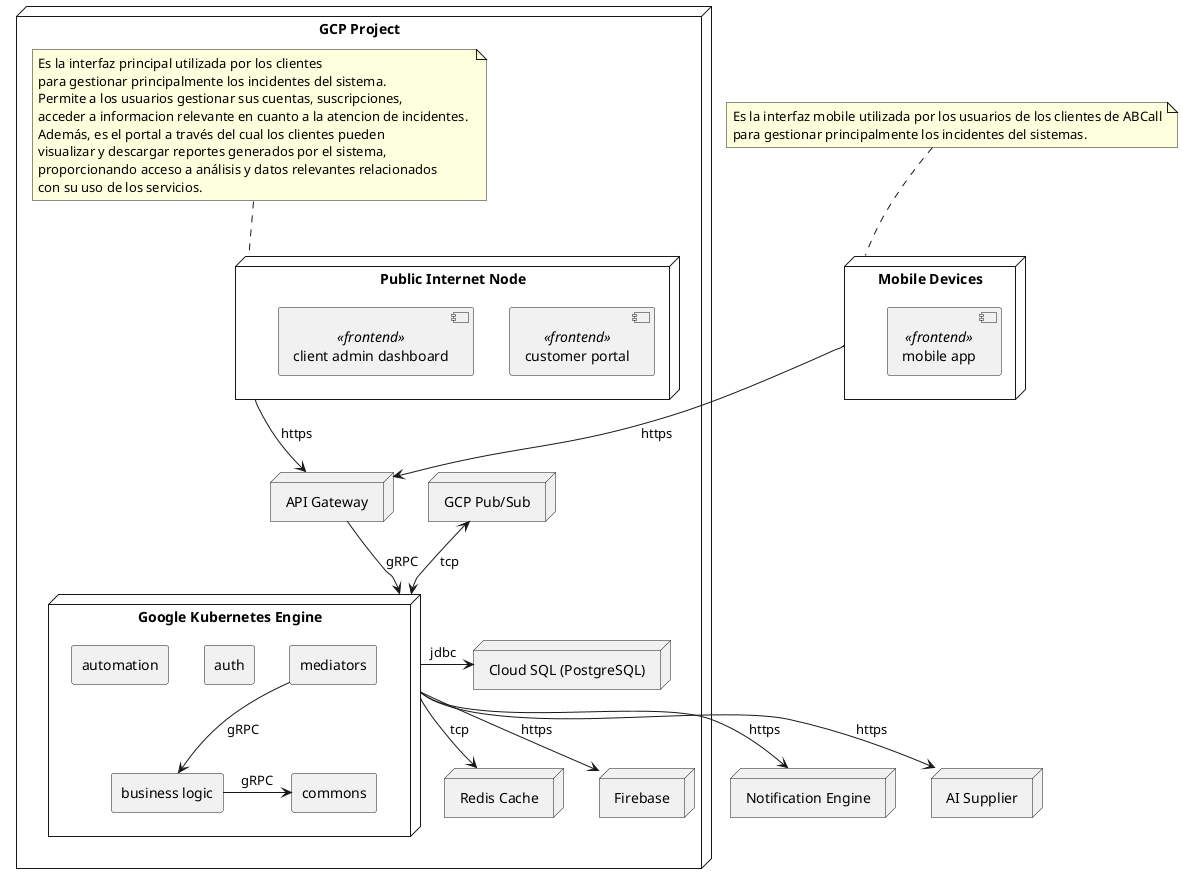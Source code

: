 @startuml deployment-diagram
skinparam packageStyle rectangle

node "GCP Project" {
    node "API Gateway" {
    }

    node "Google Kubernetes Engine" {

        rectangle mediators {
        }

        rectangle auth {
        }

        rectangle "business logic" {
        }

        rectangle automation {
        }

        [mediators] -down-> [business logic] : gRPC
        [business logic] -right-> [commons] : gRPC

        rectangle commons {
        }

        
        
    }

    node "Cloud SQL (PostgreSQL)" {
    }

    node "Redis Cache" {
    }
    
    node "Public Internet Node" {
        [customer portal] <<frontend>>
        [client admin dashboard] <<frontend>>
    }

    note top of [Public Internet Node]
        Es la interfaz principal utilizada por los clientes 
        para gestionar principalmente los incidentes del sistema. 
        Permite a los usuarios gestionar sus cuentas, suscripciones, 
        acceder a informacion relevante en cuanto a la atencion de incidentes. 
        Además, es el portal a través del cual los clientes pueden 
        visualizar y descargar reportes generados por el sistema, 
        proporcionando acceso a análisis y datos relevantes relacionados 
        con su uso de los servicios.
    end note

    node "GCP Pub/Sub" {
    }

    node "Firebase" {
    }
}

node "Mobile Devices" {
    [mobile app] <<frontend>>
}

note top of [Mobile Devices]
        Es la interfaz mobile utilizada por los usuarios de los clientes de ABCall
        para gestionar principalmente los incidentes del sistemas.
    end note

node "Notification Engine" {
}

node "AI Supplier" {
}

[Public Internet Node] -down-> [API Gateway] : https
[Mobile Devices] -down-> [API Gateway] : https

[API Gateway] -down-> [Google Kubernetes Engine] : gRPC
[Google Kubernetes Engine] -left-> [Cloud SQL (PostgreSQL)] : jdbc
[Google Kubernetes Engine] -down-> [Redis Cache] : tcp
[Google Kubernetes Engine] <-up-> [GCP Pub/Sub] : tcp
[Google Kubernetes Engine] -down-> [Firebase] : https
[Google Kubernetes Engine] -down-> [Notification Engine] : https

[Google Kubernetes Engine] -down-> [AI Supplier] : https



@enduml
